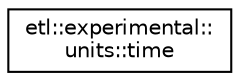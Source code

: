 digraph "Graphical Class Hierarchy"
{
  edge [fontname="Helvetica",fontsize="10",labelfontname="Helvetica",labelfontsize="10"];
  node [fontname="Helvetica",fontsize="10",shape=record];
  rankdir="LR";
  Node0 [label="etl::experimental::\lunits::time",height=0.2,width=0.4,color="black", fillcolor="white", style="filled",URL="$structetl_1_1experimental_1_1units_1_1time.html"];
}
